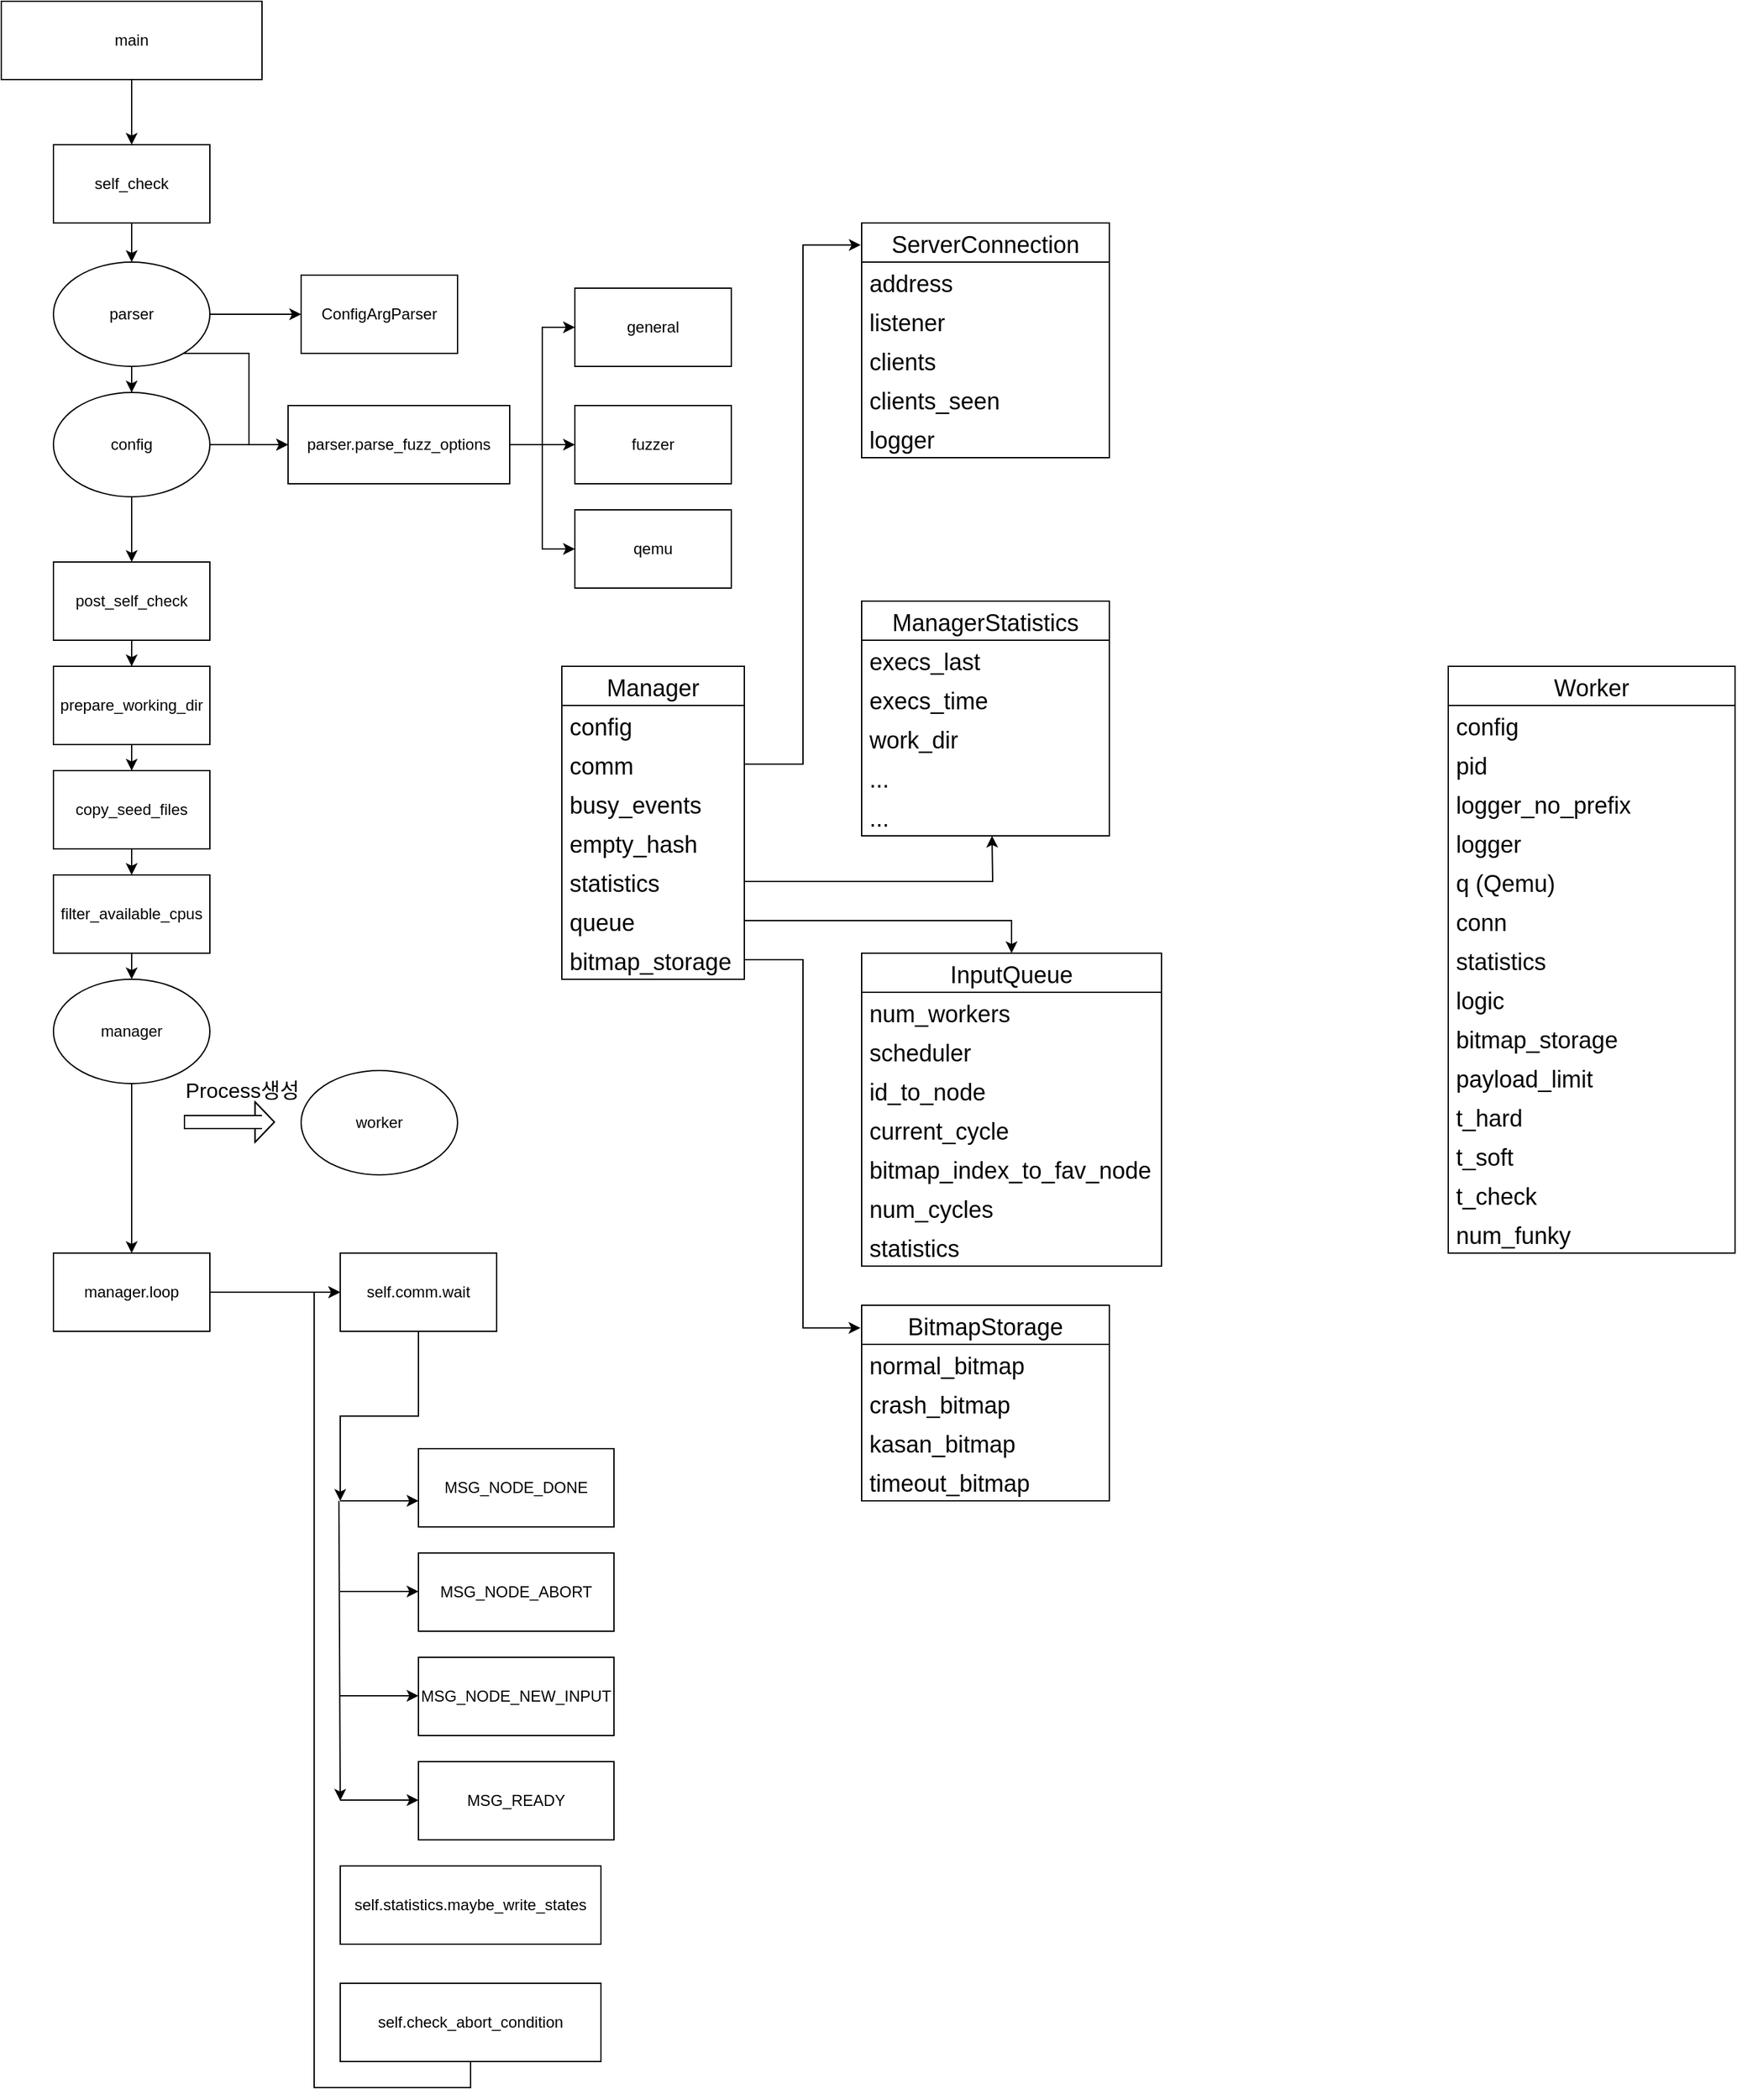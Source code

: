 <mxfile version="20.5.1" type="github">
  <diagram name="Page-1" id="c7558073-3199-34d8-9f00-42111426c3f3">
    <mxGraphModel dx="1209" dy="692" grid="1" gridSize="10" guides="1" tooltips="1" connect="1" arrows="1" fold="1" page="1" pageScale="1" pageWidth="100000" pageHeight="100000" background="none" math="0" shadow="0">
      <root>
        <mxCell id="0" />
        <mxCell id="1" parent="0" />
        <mxCell id="_EBrEuybf6-gx_B5WjJE-15" style="edgeStyle=orthogonalEdgeStyle;rounded=0;orthogonalLoop=1;jettySize=auto;html=1;exitX=0.5;exitY=1;exitDx=0;exitDy=0;" parent="1" source="3X33efADcqBmLfNhqnDI-1" target="_EBrEuybf6-gx_B5WjJE-6" edge="1">
          <mxGeometry relative="1" as="geometry" />
        </mxCell>
        <mxCell id="3X33efADcqBmLfNhqnDI-1" value="main" style="rounded=0;whiteSpace=wrap;html=1;" parent="1" vertex="1">
          <mxGeometry x="20" y="50" width="200" height="60" as="geometry" />
        </mxCell>
        <mxCell id="_EBrEuybf6-gx_B5WjJE-2" value="fuzzer" style="rounded=0;whiteSpace=wrap;html=1;" parent="1" vertex="1">
          <mxGeometry x="460" y="360" width="120" height="60" as="geometry" />
        </mxCell>
        <mxCell id="_EBrEuybf6-gx_B5WjJE-3" value="general" style="rounded=0;whiteSpace=wrap;html=1;" parent="1" vertex="1">
          <mxGeometry x="460" y="270" width="120" height="60" as="geometry" />
        </mxCell>
        <mxCell id="_EBrEuybf6-gx_B5WjJE-19" style="edgeStyle=orthogonalEdgeStyle;rounded=0;orthogonalLoop=1;jettySize=auto;html=1;exitX=1;exitY=0.5;exitDx=0;exitDy=0;entryX=0;entryY=0.5;entryDx=0;entryDy=0;" parent="1" source="_EBrEuybf6-gx_B5WjJE-4" target="_EBrEuybf6-gx_B5WjJE-3" edge="1">
          <mxGeometry relative="1" as="geometry" />
        </mxCell>
        <mxCell id="_EBrEuybf6-gx_B5WjJE-20" style="edgeStyle=orthogonalEdgeStyle;rounded=0;orthogonalLoop=1;jettySize=auto;html=1;exitX=1;exitY=0.5;exitDx=0;exitDy=0;entryX=0;entryY=0.5;entryDx=0;entryDy=0;" parent="1" source="_EBrEuybf6-gx_B5WjJE-4" target="_EBrEuybf6-gx_B5WjJE-2" edge="1">
          <mxGeometry relative="1" as="geometry" />
        </mxCell>
        <mxCell id="_EBrEuybf6-gx_B5WjJE-21" style="edgeStyle=orthogonalEdgeStyle;rounded=0;orthogonalLoop=1;jettySize=auto;html=1;exitX=1;exitY=0.5;exitDx=0;exitDy=0;entryX=0;entryY=0.5;entryDx=0;entryDy=0;" parent="1" source="_EBrEuybf6-gx_B5WjJE-4" target="_EBrEuybf6-gx_B5WjJE-18" edge="1">
          <mxGeometry relative="1" as="geometry" />
        </mxCell>
        <mxCell id="_EBrEuybf6-gx_B5WjJE-4" value="parser.parse_fuzz_options" style="rounded=0;whiteSpace=wrap;html=1;" parent="1" vertex="1">
          <mxGeometry x="240" y="360" width="170" height="60" as="geometry" />
        </mxCell>
        <mxCell id="_EBrEuybf6-gx_B5WjJE-5" value="ConfigArgParser" style="rounded=0;whiteSpace=wrap;html=1;" parent="1" vertex="1">
          <mxGeometry x="250" y="260" width="120" height="60" as="geometry" />
        </mxCell>
        <mxCell id="_EBrEuybf6-gx_B5WjJE-16" style="edgeStyle=orthogonalEdgeStyle;rounded=0;orthogonalLoop=1;jettySize=auto;html=1;exitX=0.5;exitY=1;exitDx=0;exitDy=0;entryX=0.5;entryY=0;entryDx=0;entryDy=0;" parent="1" source="_EBrEuybf6-gx_B5WjJE-6" target="_EBrEuybf6-gx_B5WjJE-9" edge="1">
          <mxGeometry relative="1" as="geometry" />
        </mxCell>
        <mxCell id="_EBrEuybf6-gx_B5WjJE-6" value="self_check" style="rounded=0;whiteSpace=wrap;html=1;" parent="1" vertex="1">
          <mxGeometry x="60" y="160" width="120" height="60" as="geometry" />
        </mxCell>
        <mxCell id="_EBrEuybf6-gx_B5WjJE-12" style="edgeStyle=orthogonalEdgeStyle;rounded=0;orthogonalLoop=1;jettySize=auto;html=1;entryX=0;entryY=0.5;entryDx=0;entryDy=0;" parent="1" source="_EBrEuybf6-gx_B5WjJE-9" target="_EBrEuybf6-gx_B5WjJE-4" edge="1">
          <mxGeometry relative="1" as="geometry">
            <Array as="points">
              <mxPoint x="210" y="320" />
              <mxPoint x="210" y="390" />
            </Array>
          </mxGeometry>
        </mxCell>
        <mxCell id="_EBrEuybf6-gx_B5WjJE-14" style="edgeStyle=orthogonalEdgeStyle;rounded=0;orthogonalLoop=1;jettySize=auto;html=1;exitX=1;exitY=0.5;exitDx=0;exitDy=0;entryX=0;entryY=0.5;entryDx=0;entryDy=0;" parent="1" source="_EBrEuybf6-gx_B5WjJE-9" target="_EBrEuybf6-gx_B5WjJE-5" edge="1">
          <mxGeometry relative="1" as="geometry" />
        </mxCell>
        <mxCell id="_EBrEuybf6-gx_B5WjJE-17" style="edgeStyle=orthogonalEdgeStyle;rounded=0;orthogonalLoop=1;jettySize=auto;html=1;exitX=0.5;exitY=1;exitDx=0;exitDy=0;" parent="1" source="_EBrEuybf6-gx_B5WjJE-9" target="_EBrEuybf6-gx_B5WjJE-10" edge="1">
          <mxGeometry relative="1" as="geometry" />
        </mxCell>
        <mxCell id="_EBrEuybf6-gx_B5WjJE-9" value="parser" style="ellipse;whiteSpace=wrap;html=1;" parent="1" vertex="1">
          <mxGeometry x="60" y="250" width="120" height="80" as="geometry" />
        </mxCell>
        <mxCell id="_EBrEuybf6-gx_B5WjJE-13" style="edgeStyle=orthogonalEdgeStyle;rounded=0;orthogonalLoop=1;jettySize=auto;html=1;exitX=1;exitY=0.5;exitDx=0;exitDy=0;entryX=0;entryY=0.5;entryDx=0;entryDy=0;" parent="1" source="_EBrEuybf6-gx_B5WjJE-10" target="_EBrEuybf6-gx_B5WjJE-4" edge="1">
          <mxGeometry relative="1" as="geometry" />
        </mxCell>
        <mxCell id="_EBrEuybf6-gx_B5WjJE-29" style="edgeStyle=orthogonalEdgeStyle;rounded=0;orthogonalLoop=1;jettySize=auto;html=1;exitX=0.5;exitY=1;exitDx=0;exitDy=0;entryX=0.5;entryY=0;entryDx=0;entryDy=0;" parent="1" source="_EBrEuybf6-gx_B5WjJE-10" target="_EBrEuybf6-gx_B5WjJE-22" edge="1">
          <mxGeometry relative="1" as="geometry" />
        </mxCell>
        <mxCell id="_EBrEuybf6-gx_B5WjJE-10" value="config" style="ellipse;whiteSpace=wrap;html=1;" parent="1" vertex="1">
          <mxGeometry x="60" y="350" width="120" height="80" as="geometry" />
        </mxCell>
        <mxCell id="_EBrEuybf6-gx_B5WjJE-18" value="qemu" style="rounded=0;whiteSpace=wrap;html=1;" parent="1" vertex="1">
          <mxGeometry x="460" y="440" width="120" height="60" as="geometry" />
        </mxCell>
        <mxCell id="_EBrEuybf6-gx_B5WjJE-30" style="edgeStyle=orthogonalEdgeStyle;rounded=0;orthogonalLoop=1;jettySize=auto;html=1;exitX=0.5;exitY=1;exitDx=0;exitDy=0;" parent="1" source="_EBrEuybf6-gx_B5WjJE-22" target="_EBrEuybf6-gx_B5WjJE-23" edge="1">
          <mxGeometry relative="1" as="geometry" />
        </mxCell>
        <mxCell id="_EBrEuybf6-gx_B5WjJE-22" value="post_self_check" style="rounded=0;whiteSpace=wrap;html=1;" parent="1" vertex="1">
          <mxGeometry x="60" y="480" width="120" height="60" as="geometry" />
        </mxCell>
        <mxCell id="_EBrEuybf6-gx_B5WjJE-31" style="edgeStyle=orthogonalEdgeStyle;rounded=0;orthogonalLoop=1;jettySize=auto;html=1;exitX=0.5;exitY=1;exitDx=0;exitDy=0;" parent="1" source="_EBrEuybf6-gx_B5WjJE-23" target="_EBrEuybf6-gx_B5WjJE-24" edge="1">
          <mxGeometry relative="1" as="geometry" />
        </mxCell>
        <mxCell id="_EBrEuybf6-gx_B5WjJE-23" value="prepare_working_dir" style="rounded=0;whiteSpace=wrap;html=1;" parent="1" vertex="1">
          <mxGeometry x="60" y="560" width="120" height="60" as="geometry" />
        </mxCell>
        <mxCell id="_EBrEuybf6-gx_B5WjJE-32" style="edgeStyle=orthogonalEdgeStyle;rounded=0;orthogonalLoop=1;jettySize=auto;html=1;exitX=0.5;exitY=1;exitDx=0;exitDy=0;entryX=0.5;entryY=0;entryDx=0;entryDy=0;" parent="1" source="_EBrEuybf6-gx_B5WjJE-24" target="_EBrEuybf6-gx_B5WjJE-26" edge="1">
          <mxGeometry relative="1" as="geometry" />
        </mxCell>
        <mxCell id="_EBrEuybf6-gx_B5WjJE-24" value="copy_seed_files" style="rounded=0;whiteSpace=wrap;html=1;" parent="1" vertex="1">
          <mxGeometry x="60" y="640" width="120" height="60" as="geometry" />
        </mxCell>
        <mxCell id="6LAcA7KiEJVF84A13ZVN-6" style="edgeStyle=orthogonalEdgeStyle;rounded=0;orthogonalLoop=1;jettySize=auto;html=1;exitX=1;exitY=0.5;exitDx=0;exitDy=0;entryX=0;entryY=0.5;entryDx=0;entryDy=0;" edge="1" parent="1" source="_EBrEuybf6-gx_B5WjJE-25" target="6LAcA7KiEJVF84A13ZVN-2">
          <mxGeometry relative="1" as="geometry" />
        </mxCell>
        <mxCell id="_EBrEuybf6-gx_B5WjJE-25" value="manager.loop" style="rounded=0;whiteSpace=wrap;html=1;" parent="1" vertex="1">
          <mxGeometry x="60" y="1010" width="120" height="60" as="geometry" />
        </mxCell>
        <mxCell id="_EBrEuybf6-gx_B5WjJE-33" style="edgeStyle=orthogonalEdgeStyle;rounded=0;orthogonalLoop=1;jettySize=auto;html=1;exitX=0.5;exitY=1;exitDx=0;exitDy=0;entryX=0.5;entryY=0;entryDx=0;entryDy=0;" parent="1" source="_EBrEuybf6-gx_B5WjJE-26" target="_EBrEuybf6-gx_B5WjJE-27" edge="1">
          <mxGeometry relative="1" as="geometry" />
        </mxCell>
        <mxCell id="_EBrEuybf6-gx_B5WjJE-26" value="filter_available_cpus" style="rounded=0;whiteSpace=wrap;html=1;" parent="1" vertex="1">
          <mxGeometry x="60" y="720" width="120" height="60" as="geometry" />
        </mxCell>
        <mxCell id="_EBrEuybf6-gx_B5WjJE-34" style="edgeStyle=orthogonalEdgeStyle;rounded=0;orthogonalLoop=1;jettySize=auto;html=1;exitX=0.5;exitY=1;exitDx=0;exitDy=0;entryX=0.5;entryY=0;entryDx=0;entryDy=0;" parent="1" source="_EBrEuybf6-gx_B5WjJE-27" target="_EBrEuybf6-gx_B5WjJE-25" edge="1">
          <mxGeometry relative="1" as="geometry" />
        </mxCell>
        <mxCell id="_EBrEuybf6-gx_B5WjJE-27" value="manager" style="ellipse;whiteSpace=wrap;html=1;" parent="1" vertex="1">
          <mxGeometry x="60" y="800" width="120" height="80" as="geometry" />
        </mxCell>
        <mxCell id="_EBrEuybf6-gx_B5WjJE-28" value="worker" style="ellipse;whiteSpace=wrap;html=1;" parent="1" vertex="1">
          <mxGeometry x="250" y="870" width="120" height="80" as="geometry" />
        </mxCell>
        <mxCell id="_EBrEuybf6-gx_B5WjJE-35" value="" style="shape=flexArrow;endArrow=classic;html=1;rounded=0;endWidth=20;endSize=4.62;" parent="1" edge="1">
          <mxGeometry width="50" height="50" relative="1" as="geometry">
            <mxPoint x="160" y="909.5" as="sourcePoint" />
            <mxPoint x="230" y="909.5" as="targetPoint" />
            <Array as="points">
              <mxPoint x="220" y="909.5" />
            </Array>
          </mxGeometry>
        </mxCell>
        <mxCell id="_EBrEuybf6-gx_B5WjJE-37" value="&lt;font size=&quot;3&quot;&gt;Process생성&lt;/font&gt;" style="text;html=1;strokeColor=none;fillColor=none;align=center;verticalAlign=middle;whiteSpace=wrap;rounded=0;" parent="1" vertex="1">
          <mxGeometry x="130" y="830" width="150" height="110" as="geometry" />
        </mxCell>
        <object label="Manager" placeholders="1" id="_EBrEuybf6-gx_B5WjJE-39">
          <mxCell style="swimlane;fontStyle=0;childLayout=stackLayout;horizontal=1;startSize=30;horizontalStack=0;resizeParent=1;resizeParentMax=0;resizeLast=0;collapsible=1;marginBottom=0;fontSize=18;noLabel=0;arcSize=15;resizeHeight=1;container=1;" parent="1" vertex="1">
            <mxGeometry x="450" y="560" width="140" height="240" as="geometry">
              <mxRectangle x="490" y="680" width="70" height="40" as="alternateBounds" />
            </mxGeometry>
          </mxCell>
        </object>
        <mxCell id="_EBrEuybf6-gx_B5WjJE-40" value="config" style="text;strokeColor=none;fillColor=none;align=left;verticalAlign=middle;spacingLeft=4;spacingRight=4;overflow=hidden;points=[[0,0.5],[1,0.5]];portConstraint=eastwest;rotatable=0;fontSize=18;" parent="_EBrEuybf6-gx_B5WjJE-39" vertex="1">
          <mxGeometry y="30" width="140" height="30" as="geometry" />
        </mxCell>
        <mxCell id="_EBrEuybf6-gx_B5WjJE-41" value="comm" style="text;strokeColor=none;fillColor=none;align=left;verticalAlign=middle;spacingLeft=4;spacingRight=4;overflow=hidden;points=[[0,0.5],[1,0.5]];portConstraint=eastwest;rotatable=0;fontSize=18;" parent="_EBrEuybf6-gx_B5WjJE-39" vertex="1">
          <mxGeometry y="60" width="140" height="30" as="geometry" />
        </mxCell>
        <mxCell id="_EBrEuybf6-gx_B5WjJE-42" value="busy_events" style="text;strokeColor=none;fillColor=none;align=left;verticalAlign=middle;spacingLeft=4;spacingRight=4;overflow=hidden;points=[[0,0.5],[1,0.5]];portConstraint=eastwest;rotatable=0;fontSize=18;" parent="_EBrEuybf6-gx_B5WjJE-39" vertex="1">
          <mxGeometry y="90" width="140" height="30" as="geometry" />
        </mxCell>
        <mxCell id="_EBrEuybf6-gx_B5WjJE-7" value="empty_hash" style="text;strokeColor=none;fillColor=none;align=left;verticalAlign=middle;spacingLeft=4;spacingRight=4;overflow=hidden;points=[[0,0.5],[1,0.5]];portConstraint=eastwest;rotatable=0;fontSize=18;" parent="_EBrEuybf6-gx_B5WjJE-39" vertex="1">
          <mxGeometry y="120" width="140" height="30" as="geometry" />
        </mxCell>
        <mxCell id="_EBrEuybf6-gx_B5WjJE-11" value="statistics" style="text;strokeColor=none;fillColor=none;align=left;verticalAlign=middle;spacingLeft=4;spacingRight=4;overflow=hidden;points=[[0,0.5],[1,0.5]];portConstraint=eastwest;rotatable=0;fontSize=18;" parent="_EBrEuybf6-gx_B5WjJE-39" vertex="1">
          <mxGeometry y="150" width="140" height="30" as="geometry" />
        </mxCell>
        <mxCell id="_EBrEuybf6-gx_B5WjJE-8" value="queue" style="text;strokeColor=none;fillColor=none;align=left;verticalAlign=middle;spacingLeft=4;spacingRight=4;overflow=hidden;points=[[0,0.5],[1,0.5]];portConstraint=eastwest;rotatable=0;fontSize=18;" parent="_EBrEuybf6-gx_B5WjJE-39" vertex="1">
          <mxGeometry y="180" width="140" height="30" as="geometry" />
        </mxCell>
        <mxCell id="_EBrEuybf6-gx_B5WjJE-38" value="bitmap_storage" style="text;strokeColor=none;fillColor=none;align=left;verticalAlign=middle;spacingLeft=4;spacingRight=4;overflow=hidden;points=[[0,0.5],[1,0.5]];portConstraint=eastwest;rotatable=0;fontSize=18;" parent="_EBrEuybf6-gx_B5WjJE-39" vertex="1">
          <mxGeometry y="210" width="140" height="30" as="geometry" />
        </mxCell>
        <mxCell id="6LAcA7KiEJVF84A13ZVN-1" value="MSG_NODE_DONE" style="rounded=0;whiteSpace=wrap;html=1;" vertex="1" parent="1">
          <mxGeometry x="340" y="1160" width="150" height="60" as="geometry" />
        </mxCell>
        <mxCell id="6LAcA7KiEJVF84A13ZVN-11" style="edgeStyle=orthogonalEdgeStyle;rounded=0;orthogonalLoop=1;jettySize=auto;html=1;exitX=0.5;exitY=1;exitDx=0;exitDy=0;" edge="1" parent="1" source="6LAcA7KiEJVF84A13ZVN-2">
          <mxGeometry relative="1" as="geometry">
            <mxPoint x="280" y="1200" as="targetPoint" />
            <Array as="points">
              <mxPoint x="340" y="1135" />
              <mxPoint x="280" y="1135" />
            </Array>
          </mxGeometry>
        </mxCell>
        <mxCell id="6LAcA7KiEJVF84A13ZVN-2" value="self.comm.wait" style="rounded=0;whiteSpace=wrap;html=1;" vertex="1" parent="1">
          <mxGeometry x="280" y="1010" width="120" height="60" as="geometry" />
        </mxCell>
        <mxCell id="6LAcA7KiEJVF84A13ZVN-3" value="MSG_NODE_ABORT" style="rounded=0;whiteSpace=wrap;html=1;" vertex="1" parent="1">
          <mxGeometry x="340" y="1240" width="150" height="60" as="geometry" />
        </mxCell>
        <mxCell id="6LAcA7KiEJVF84A13ZVN-4" value="MSG_NODE_NEW_INPUT" style="rounded=0;whiteSpace=wrap;html=1;" vertex="1" parent="1">
          <mxGeometry x="340" y="1320" width="150" height="60" as="geometry" />
        </mxCell>
        <mxCell id="6LAcA7KiEJVF84A13ZVN-5" style="edgeStyle=orthogonalEdgeStyle;rounded=0;orthogonalLoop=1;jettySize=auto;html=1;exitX=0.5;exitY=1;exitDx=0;exitDy=0;" edge="1" parent="1" source="6LAcA7KiEJVF84A13ZVN-3" target="6LAcA7KiEJVF84A13ZVN-3">
          <mxGeometry relative="1" as="geometry" />
        </mxCell>
        <mxCell id="6LAcA7KiEJVF84A13ZVN-20" style="edgeStyle=orthogonalEdgeStyle;rounded=0;orthogonalLoop=1;jettySize=auto;html=1;exitX=0.5;exitY=1;exitDx=0;exitDy=0;entryX=0;entryY=0.5;entryDx=0;entryDy=0;" edge="1" parent="1" source="6LAcA7KiEJVF84A13ZVN-7" target="6LAcA7KiEJVF84A13ZVN-2">
          <mxGeometry relative="1" as="geometry" />
        </mxCell>
        <mxCell id="6LAcA7KiEJVF84A13ZVN-7" value="self.check_abort_condition" style="rounded=0;whiteSpace=wrap;html=1;" vertex="1" parent="1">
          <mxGeometry x="280" y="1570" width="200" height="60" as="geometry" />
        </mxCell>
        <mxCell id="6LAcA7KiEJVF84A13ZVN-8" value="self.statistics.maybe_write_states" style="rounded=0;whiteSpace=wrap;html=1;" vertex="1" parent="1">
          <mxGeometry x="280" y="1480" width="200" height="60" as="geometry" />
        </mxCell>
        <mxCell id="6LAcA7KiEJVF84A13ZVN-9" value="MSG_READY" style="rounded=0;whiteSpace=wrap;html=1;" vertex="1" parent="1">
          <mxGeometry x="340" y="1400" width="150" height="60" as="geometry" />
        </mxCell>
        <mxCell id="6LAcA7KiEJVF84A13ZVN-14" value="" style="endArrow=classic;html=1;rounded=0;" edge="1" parent="1">
          <mxGeometry width="50" height="50" relative="1" as="geometry">
            <mxPoint x="280" y="1200" as="sourcePoint" />
            <mxPoint x="340" y="1200" as="targetPoint" />
          </mxGeometry>
        </mxCell>
        <mxCell id="6LAcA7KiEJVF84A13ZVN-15" value="" style="endArrow=classic;html=1;rounded=0;" edge="1" parent="1">
          <mxGeometry width="50" height="50" relative="1" as="geometry">
            <mxPoint x="280" y="1269.5" as="sourcePoint" />
            <mxPoint x="340" y="1269.5" as="targetPoint" />
          </mxGeometry>
        </mxCell>
        <mxCell id="6LAcA7KiEJVF84A13ZVN-16" value="" style="endArrow=classic;html=1;rounded=0;" edge="1" parent="1">
          <mxGeometry width="50" height="50" relative="1" as="geometry">
            <mxPoint x="280" y="1349.5" as="sourcePoint" />
            <mxPoint x="340" y="1349.5" as="targetPoint" />
          </mxGeometry>
        </mxCell>
        <mxCell id="6LAcA7KiEJVF84A13ZVN-17" value="" style="endArrow=classic;html=1;rounded=0;" edge="1" parent="1">
          <mxGeometry width="50" height="50" relative="1" as="geometry">
            <mxPoint x="280" y="1429.5" as="sourcePoint" />
            <mxPoint x="340" y="1429.5" as="targetPoint" />
          </mxGeometry>
        </mxCell>
        <mxCell id="6LAcA7KiEJVF84A13ZVN-18" value="" style="endArrow=classic;html=1;rounded=0;" edge="1" parent="1">
          <mxGeometry width="50" height="50" relative="1" as="geometry">
            <mxPoint x="279" y="1200" as="sourcePoint" />
            <mxPoint x="280" y="1430" as="targetPoint" />
          </mxGeometry>
        </mxCell>
        <object label="Worker" placeholders="1" id="6LAcA7KiEJVF84A13ZVN-22">
          <mxCell style="swimlane;fontStyle=0;childLayout=stackLayout;horizontal=1;startSize=30;horizontalStack=0;resizeParent=1;resizeParentMax=0;resizeLast=0;collapsible=1;marginBottom=0;fontSize=18;noLabel=0;arcSize=15;resizeHeight=1;container=1;" vertex="1" parent="1">
            <mxGeometry x="1130" y="560" width="220" height="450" as="geometry">
              <mxRectangle x="490" y="680" width="70" height="40" as="alternateBounds" />
            </mxGeometry>
          </mxCell>
        </object>
        <mxCell id="6LAcA7KiEJVF84A13ZVN-23" value="config" style="text;strokeColor=none;fillColor=none;align=left;verticalAlign=middle;spacingLeft=4;spacingRight=4;overflow=hidden;points=[[0,0.5],[1,0.5]];portConstraint=eastwest;rotatable=0;fontSize=18;" vertex="1" parent="6LAcA7KiEJVF84A13ZVN-22">
          <mxGeometry y="30" width="220" height="30" as="geometry" />
        </mxCell>
        <mxCell id="6LAcA7KiEJVF84A13ZVN-24" value="pid" style="text;strokeColor=none;fillColor=none;align=left;verticalAlign=middle;spacingLeft=4;spacingRight=4;overflow=hidden;points=[[0,0.5],[1,0.5]];portConstraint=eastwest;rotatable=0;fontSize=18;" vertex="1" parent="6LAcA7KiEJVF84A13ZVN-22">
          <mxGeometry y="60" width="220" height="30" as="geometry" />
        </mxCell>
        <mxCell id="6LAcA7KiEJVF84A13ZVN-25" value="logger_no_prefix" style="text;strokeColor=none;fillColor=none;align=left;verticalAlign=middle;spacingLeft=4;spacingRight=4;overflow=hidden;points=[[0,0.5],[1,0.5]];portConstraint=eastwest;rotatable=0;fontSize=18;" vertex="1" parent="6LAcA7KiEJVF84A13ZVN-22">
          <mxGeometry y="90" width="220" height="30" as="geometry" />
        </mxCell>
        <mxCell id="6LAcA7KiEJVF84A13ZVN-26" value="logger" style="text;strokeColor=none;fillColor=none;align=left;verticalAlign=middle;spacingLeft=4;spacingRight=4;overflow=hidden;points=[[0,0.5],[1,0.5]];portConstraint=eastwest;rotatable=0;fontSize=18;" vertex="1" parent="6LAcA7KiEJVF84A13ZVN-22">
          <mxGeometry y="120" width="220" height="30" as="geometry" />
        </mxCell>
        <mxCell id="6LAcA7KiEJVF84A13ZVN-27" value="q (Qemu)" style="text;strokeColor=none;fillColor=none;align=left;verticalAlign=middle;spacingLeft=4;spacingRight=4;overflow=hidden;points=[[0,0.5],[1,0.5]];portConstraint=eastwest;rotatable=0;fontSize=18;" vertex="1" parent="6LAcA7KiEJVF84A13ZVN-22">
          <mxGeometry y="150" width="220" height="30" as="geometry" />
        </mxCell>
        <mxCell id="6LAcA7KiEJVF84A13ZVN-32" value="conn" style="text;strokeColor=none;fillColor=none;align=left;verticalAlign=middle;spacingLeft=4;spacingRight=4;overflow=hidden;points=[[0,0.5],[1,0.5]];portConstraint=eastwest;rotatable=0;fontSize=18;" vertex="1" parent="6LAcA7KiEJVF84A13ZVN-22">
          <mxGeometry y="180" width="220" height="30" as="geometry" />
        </mxCell>
        <mxCell id="6LAcA7KiEJVF84A13ZVN-33" value="statistics" style="text;strokeColor=none;fillColor=none;align=left;verticalAlign=middle;spacingLeft=4;spacingRight=4;overflow=hidden;points=[[0,0.5],[1,0.5]];portConstraint=eastwest;rotatable=0;fontSize=18;" vertex="1" parent="6LAcA7KiEJVF84A13ZVN-22">
          <mxGeometry y="210" width="220" height="30" as="geometry" />
        </mxCell>
        <mxCell id="6LAcA7KiEJVF84A13ZVN-34" value="logic" style="text;strokeColor=none;fillColor=none;align=left;verticalAlign=middle;spacingLeft=4;spacingRight=4;overflow=hidden;points=[[0,0.5],[1,0.5]];portConstraint=eastwest;rotatable=0;fontSize=18;" vertex="1" parent="6LAcA7KiEJVF84A13ZVN-22">
          <mxGeometry y="240" width="220" height="30" as="geometry" />
        </mxCell>
        <mxCell id="6LAcA7KiEJVF84A13ZVN-35" value="bitmap_storage" style="text;strokeColor=none;fillColor=none;align=left;verticalAlign=middle;spacingLeft=4;spacingRight=4;overflow=hidden;points=[[0,0.5],[1,0.5]];portConstraint=eastwest;rotatable=0;fontSize=18;" vertex="1" parent="6LAcA7KiEJVF84A13ZVN-22">
          <mxGeometry y="270" width="220" height="30" as="geometry" />
        </mxCell>
        <mxCell id="6LAcA7KiEJVF84A13ZVN-36" value="payload_limit" style="text;strokeColor=none;fillColor=none;align=left;verticalAlign=middle;spacingLeft=4;spacingRight=4;overflow=hidden;points=[[0,0.5],[1,0.5]];portConstraint=eastwest;rotatable=0;fontSize=18;" vertex="1" parent="6LAcA7KiEJVF84A13ZVN-22">
          <mxGeometry y="300" width="220" height="30" as="geometry" />
        </mxCell>
        <mxCell id="6LAcA7KiEJVF84A13ZVN-28" value="t_hard" style="text;strokeColor=none;fillColor=none;align=left;verticalAlign=middle;spacingLeft=4;spacingRight=4;overflow=hidden;points=[[0,0.5],[1,0.5]];portConstraint=eastwest;rotatable=0;fontSize=18;" vertex="1" parent="6LAcA7KiEJVF84A13ZVN-22">
          <mxGeometry y="330" width="220" height="30" as="geometry" />
        </mxCell>
        <mxCell id="6LAcA7KiEJVF84A13ZVN-31" value="t_soft" style="text;strokeColor=none;fillColor=none;align=left;verticalAlign=middle;spacingLeft=4;spacingRight=4;overflow=hidden;points=[[0,0.5],[1,0.5]];portConstraint=eastwest;rotatable=0;fontSize=18;" vertex="1" parent="6LAcA7KiEJVF84A13ZVN-22">
          <mxGeometry y="360" width="220" height="30" as="geometry" />
        </mxCell>
        <mxCell id="6LAcA7KiEJVF84A13ZVN-29" value="t_check" style="text;strokeColor=none;fillColor=none;align=left;verticalAlign=middle;spacingLeft=4;spacingRight=4;overflow=hidden;points=[[0,0.5],[1,0.5]];portConstraint=eastwest;rotatable=0;fontSize=18;" vertex="1" parent="6LAcA7KiEJVF84A13ZVN-22">
          <mxGeometry y="390" width="220" height="30" as="geometry" />
        </mxCell>
        <mxCell id="6LAcA7KiEJVF84A13ZVN-37" value="num_funky" style="text;strokeColor=none;fillColor=none;align=left;verticalAlign=middle;spacingLeft=4;spacingRight=4;overflow=hidden;points=[[0,0.5],[1,0.5]];portConstraint=eastwest;rotatable=0;fontSize=18;" vertex="1" parent="6LAcA7KiEJVF84A13ZVN-22">
          <mxGeometry y="420" width="220" height="30" as="geometry" />
        </mxCell>
        <object label="ServerConnection" placeholders="1" id="6LAcA7KiEJVF84A13ZVN-39">
          <mxCell style="swimlane;fontStyle=0;childLayout=stackLayout;horizontal=1;startSize=30;horizontalStack=0;resizeParent=1;resizeParentMax=0;resizeLast=0;collapsible=1;marginBottom=0;fontSize=18;noLabel=0;arcSize=15;resizeHeight=1;container=1;" vertex="1" parent="1">
            <mxGeometry x="680" y="220" width="190" height="180" as="geometry">
              <mxRectangle x="490" y="680" width="70" height="40" as="alternateBounds" />
            </mxGeometry>
          </mxCell>
        </object>
        <mxCell id="6LAcA7KiEJVF84A13ZVN-40" value="address" style="text;strokeColor=none;fillColor=none;align=left;verticalAlign=middle;spacingLeft=4;spacingRight=4;overflow=hidden;points=[[0,0.5],[1,0.5]];portConstraint=eastwest;rotatable=0;fontSize=18;" vertex="1" parent="6LAcA7KiEJVF84A13ZVN-39">
          <mxGeometry y="30" width="190" height="30" as="geometry" />
        </mxCell>
        <mxCell id="6LAcA7KiEJVF84A13ZVN-41" value="listener" style="text;strokeColor=none;fillColor=none;align=left;verticalAlign=middle;spacingLeft=4;spacingRight=4;overflow=hidden;points=[[0,0.5],[1,0.5]];portConstraint=eastwest;rotatable=0;fontSize=18;" vertex="1" parent="6LAcA7KiEJVF84A13ZVN-39">
          <mxGeometry y="60" width="190" height="30" as="geometry" />
        </mxCell>
        <mxCell id="6LAcA7KiEJVF84A13ZVN-42" value="clients" style="text;strokeColor=none;fillColor=none;align=left;verticalAlign=middle;spacingLeft=4;spacingRight=4;overflow=hidden;points=[[0,0.5],[1,0.5]];portConstraint=eastwest;rotatable=0;fontSize=18;" vertex="1" parent="6LAcA7KiEJVF84A13ZVN-39">
          <mxGeometry y="90" width="190" height="30" as="geometry" />
        </mxCell>
        <mxCell id="6LAcA7KiEJVF84A13ZVN-43" value="clients_seen" style="text;strokeColor=none;fillColor=none;align=left;verticalAlign=middle;spacingLeft=4;spacingRight=4;overflow=hidden;points=[[0,0.5],[1,0.5]];portConstraint=eastwest;rotatable=0;fontSize=18;" vertex="1" parent="6LAcA7KiEJVF84A13ZVN-39">
          <mxGeometry y="120" width="190" height="30" as="geometry" />
        </mxCell>
        <mxCell id="6LAcA7KiEJVF84A13ZVN-44" value="logger" style="text;strokeColor=none;fillColor=none;align=left;verticalAlign=middle;spacingLeft=4;spacingRight=4;overflow=hidden;points=[[0,0.5],[1,0.5]];portConstraint=eastwest;rotatable=0;fontSize=18;" vertex="1" parent="6LAcA7KiEJVF84A13ZVN-39">
          <mxGeometry y="150" width="190" height="30" as="geometry" />
        </mxCell>
        <object label="ManagerStatistics" placeholders="1" id="6LAcA7KiEJVF84A13ZVN-47">
          <mxCell style="swimlane;fontStyle=0;childLayout=stackLayout;horizontal=1;startSize=30;horizontalStack=0;resizeParent=1;resizeParentMax=0;resizeLast=0;collapsible=1;marginBottom=0;fontSize=18;noLabel=0;arcSize=15;resizeHeight=1;container=1;" vertex="1" parent="1">
            <mxGeometry x="680" y="510" width="190" height="180" as="geometry">
              <mxRectangle x="490" y="680" width="70" height="40" as="alternateBounds" />
            </mxGeometry>
          </mxCell>
        </object>
        <mxCell id="6LAcA7KiEJVF84A13ZVN-48" value="execs_last" style="text;strokeColor=none;fillColor=none;align=left;verticalAlign=middle;spacingLeft=4;spacingRight=4;overflow=hidden;points=[[0,0.5],[1,0.5]];portConstraint=eastwest;rotatable=0;fontSize=18;" vertex="1" parent="6LAcA7KiEJVF84A13ZVN-47">
          <mxGeometry y="30" width="190" height="30" as="geometry" />
        </mxCell>
        <mxCell id="6LAcA7KiEJVF84A13ZVN-49" value="execs_time" style="text;strokeColor=none;fillColor=none;align=left;verticalAlign=middle;spacingLeft=4;spacingRight=4;overflow=hidden;points=[[0,0.5],[1,0.5]];portConstraint=eastwest;rotatable=0;fontSize=18;" vertex="1" parent="6LAcA7KiEJVF84A13ZVN-47">
          <mxGeometry y="60" width="190" height="30" as="geometry" />
        </mxCell>
        <mxCell id="6LAcA7KiEJVF84A13ZVN-50" value="work_dir" style="text;strokeColor=none;fillColor=none;align=left;verticalAlign=middle;spacingLeft=4;spacingRight=4;overflow=hidden;points=[[0,0.5],[1,0.5]];portConstraint=eastwest;rotatable=0;fontSize=18;" vertex="1" parent="6LAcA7KiEJVF84A13ZVN-47">
          <mxGeometry y="90" width="190" height="30" as="geometry" />
        </mxCell>
        <mxCell id="6LAcA7KiEJVF84A13ZVN-51" value="..." style="text;strokeColor=none;fillColor=none;align=left;verticalAlign=middle;spacingLeft=4;spacingRight=4;overflow=hidden;points=[[0,0.5],[1,0.5]];portConstraint=eastwest;rotatable=0;fontSize=18;" vertex="1" parent="6LAcA7KiEJVF84A13ZVN-47">
          <mxGeometry y="120" width="190" height="30" as="geometry" />
        </mxCell>
        <mxCell id="6LAcA7KiEJVF84A13ZVN-52" value="..." style="text;strokeColor=none;fillColor=none;align=left;verticalAlign=middle;spacingLeft=4;spacingRight=4;overflow=hidden;points=[[0,0.5],[1,0.5]];portConstraint=eastwest;rotatable=0;fontSize=18;" vertex="1" parent="6LAcA7KiEJVF84A13ZVN-47">
          <mxGeometry y="150" width="190" height="30" as="geometry" />
        </mxCell>
        <object label="InputQueue" placeholders="1" id="6LAcA7KiEJVF84A13ZVN-55">
          <mxCell style="swimlane;fontStyle=0;childLayout=stackLayout;horizontal=1;startSize=30;horizontalStack=0;resizeParent=1;resizeParentMax=0;resizeLast=0;collapsible=1;marginBottom=0;fontSize=18;noLabel=0;arcSize=15;resizeHeight=1;container=1;" vertex="1" parent="1">
            <mxGeometry x="680" y="780" width="230" height="240" as="geometry">
              <mxRectangle x="490" y="680" width="70" height="40" as="alternateBounds" />
            </mxGeometry>
          </mxCell>
        </object>
        <mxCell id="6LAcA7KiEJVF84A13ZVN-56" value="num_workers" style="text;strokeColor=none;fillColor=none;align=left;verticalAlign=middle;spacingLeft=4;spacingRight=4;overflow=hidden;points=[[0,0.5],[1,0.5]];portConstraint=eastwest;rotatable=0;fontSize=18;" vertex="1" parent="6LAcA7KiEJVF84A13ZVN-55">
          <mxGeometry y="30" width="230" height="30" as="geometry" />
        </mxCell>
        <mxCell id="6LAcA7KiEJVF84A13ZVN-57" value="scheduler" style="text;strokeColor=none;fillColor=none;align=left;verticalAlign=middle;spacingLeft=4;spacingRight=4;overflow=hidden;points=[[0,0.5],[1,0.5]];portConstraint=eastwest;rotatable=0;fontSize=18;" vertex="1" parent="6LAcA7KiEJVF84A13ZVN-55">
          <mxGeometry y="60" width="230" height="30" as="geometry" />
        </mxCell>
        <mxCell id="6LAcA7KiEJVF84A13ZVN-58" value="id_to_node" style="text;strokeColor=none;fillColor=none;align=left;verticalAlign=middle;spacingLeft=4;spacingRight=4;overflow=hidden;points=[[0,0.5],[1,0.5]];portConstraint=eastwest;rotatable=0;fontSize=18;" vertex="1" parent="6LAcA7KiEJVF84A13ZVN-55">
          <mxGeometry y="90" width="230" height="30" as="geometry" />
        </mxCell>
        <mxCell id="6LAcA7KiEJVF84A13ZVN-59" value="current_cycle" style="text;strokeColor=none;fillColor=none;align=left;verticalAlign=middle;spacingLeft=4;spacingRight=4;overflow=hidden;points=[[0,0.5],[1,0.5]];portConstraint=eastwest;rotatable=0;fontSize=18;" vertex="1" parent="6LAcA7KiEJVF84A13ZVN-55">
          <mxGeometry y="120" width="230" height="30" as="geometry" />
        </mxCell>
        <mxCell id="6LAcA7KiEJVF84A13ZVN-60" value="bitmap_index_to_fav_node" style="text;strokeColor=none;fillColor=none;align=left;verticalAlign=middle;spacingLeft=4;spacingRight=4;overflow=hidden;points=[[0,0.5],[1,0.5]];portConstraint=eastwest;rotatable=0;fontSize=18;" vertex="1" parent="6LAcA7KiEJVF84A13ZVN-55">
          <mxGeometry y="150" width="230" height="30" as="geometry" />
        </mxCell>
        <mxCell id="6LAcA7KiEJVF84A13ZVN-61" value="num_cycles" style="text;strokeColor=none;fillColor=none;align=left;verticalAlign=middle;spacingLeft=4;spacingRight=4;overflow=hidden;points=[[0,0.5],[1,0.5]];portConstraint=eastwest;rotatable=0;fontSize=18;" vertex="1" parent="6LAcA7KiEJVF84A13ZVN-55">
          <mxGeometry y="180" width="230" height="30" as="geometry" />
        </mxCell>
        <mxCell id="6LAcA7KiEJVF84A13ZVN-62" value="statistics" style="text;strokeColor=none;fillColor=none;align=left;verticalAlign=middle;spacingLeft=4;spacingRight=4;overflow=hidden;points=[[0,0.5],[1,0.5]];portConstraint=eastwest;rotatable=0;fontSize=18;" vertex="1" parent="6LAcA7KiEJVF84A13ZVN-55">
          <mxGeometry y="210" width="230" height="30" as="geometry" />
        </mxCell>
        <object label="BitmapStorage" placeholders="1" id="6LAcA7KiEJVF84A13ZVN-63">
          <mxCell style="swimlane;fontStyle=0;childLayout=stackLayout;horizontal=1;startSize=30;horizontalStack=0;resizeParent=1;resizeParentMax=0;resizeLast=0;collapsible=1;marginBottom=0;fontSize=18;noLabel=0;arcSize=15;resizeHeight=1;container=1;" vertex="1" parent="1">
            <mxGeometry x="680" y="1050" width="190" height="150" as="geometry">
              <mxRectangle x="490" y="680" width="70" height="40" as="alternateBounds" />
            </mxGeometry>
          </mxCell>
        </object>
        <mxCell id="6LAcA7KiEJVF84A13ZVN-64" value="normal_bitmap" style="text;strokeColor=none;fillColor=none;align=left;verticalAlign=middle;spacingLeft=4;spacingRight=4;overflow=hidden;points=[[0,0.5],[1,0.5]];portConstraint=eastwest;rotatable=0;fontSize=18;" vertex="1" parent="6LAcA7KiEJVF84A13ZVN-63">
          <mxGeometry y="30" width="190" height="30" as="geometry" />
        </mxCell>
        <mxCell id="6LAcA7KiEJVF84A13ZVN-65" value="crash_bitmap" style="text;strokeColor=none;fillColor=none;align=left;verticalAlign=middle;spacingLeft=4;spacingRight=4;overflow=hidden;points=[[0,0.5],[1,0.5]];portConstraint=eastwest;rotatable=0;fontSize=18;" vertex="1" parent="6LAcA7KiEJVF84A13ZVN-63">
          <mxGeometry y="60" width="190" height="30" as="geometry" />
        </mxCell>
        <mxCell id="6LAcA7KiEJVF84A13ZVN-68" value="kasan_bitmap" style="text;strokeColor=none;fillColor=none;align=left;verticalAlign=middle;spacingLeft=4;spacingRight=4;overflow=hidden;points=[[0,0.5],[1,0.5]];portConstraint=eastwest;rotatable=0;fontSize=18;" vertex="1" parent="6LAcA7KiEJVF84A13ZVN-63">
          <mxGeometry y="90" width="190" height="30" as="geometry" />
        </mxCell>
        <mxCell id="6LAcA7KiEJVF84A13ZVN-69" value="timeout_bitmap" style="text;strokeColor=none;fillColor=none;align=left;verticalAlign=middle;spacingLeft=4;spacingRight=4;overflow=hidden;points=[[0,0.5],[1,0.5]];portConstraint=eastwest;rotatable=0;fontSize=18;" vertex="1" parent="6LAcA7KiEJVF84A13ZVN-63">
          <mxGeometry y="120" width="190" height="30" as="geometry" />
        </mxCell>
        <mxCell id="6LAcA7KiEJVF84A13ZVN-71" style="edgeStyle=orthogonalEdgeStyle;rounded=0;orthogonalLoop=1;jettySize=auto;html=1;exitX=1;exitY=0.5;exitDx=0;exitDy=0;entryX=-0.004;entryY=0.094;entryDx=0;entryDy=0;entryPerimeter=0;" edge="1" parent="1" source="_EBrEuybf6-gx_B5WjJE-41" target="6LAcA7KiEJVF84A13ZVN-39">
          <mxGeometry relative="1" as="geometry" />
        </mxCell>
        <mxCell id="6LAcA7KiEJVF84A13ZVN-74" style="edgeStyle=orthogonalEdgeStyle;rounded=0;orthogonalLoop=1;jettySize=auto;html=1;exitX=1;exitY=0.5;exitDx=0;exitDy=0;entryX=-0.005;entryY=0.116;entryDx=0;entryDy=0;entryPerimeter=0;" edge="1" parent="1" source="_EBrEuybf6-gx_B5WjJE-38" target="6LAcA7KiEJVF84A13ZVN-63">
          <mxGeometry relative="1" as="geometry" />
        </mxCell>
        <mxCell id="6LAcA7KiEJVF84A13ZVN-75" style="edgeStyle=orthogonalEdgeStyle;rounded=0;orthogonalLoop=1;jettySize=auto;html=1;exitX=1;exitY=0.5;exitDx=0;exitDy=0;entryX=0.5;entryY=0;entryDx=0;entryDy=0;" edge="1" parent="1" source="_EBrEuybf6-gx_B5WjJE-8" target="6LAcA7KiEJVF84A13ZVN-55">
          <mxGeometry relative="1" as="geometry" />
        </mxCell>
        <mxCell id="6LAcA7KiEJVF84A13ZVN-76" style="edgeStyle=orthogonalEdgeStyle;rounded=0;orthogonalLoop=1;jettySize=auto;html=1;exitX=1;exitY=0.5;exitDx=0;exitDy=0;" edge="1" parent="1" source="_EBrEuybf6-gx_B5WjJE-11">
          <mxGeometry relative="1" as="geometry">
            <mxPoint x="780" y="690" as="targetPoint" />
          </mxGeometry>
        </mxCell>
      </root>
    </mxGraphModel>
  </diagram>
</mxfile>
